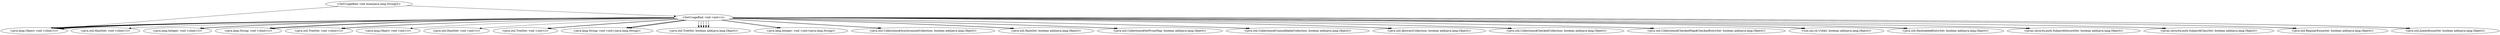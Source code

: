 digraph "call-graph" {
    "<SetUsageBad: void main(java.lang.String[])>"
    "<java.lang.Object: void <clinit>()>"
    "<SetUsageBad: void main(java.lang.String[])>"->"<java.lang.Object: void <clinit>()>";
    "<SetUsageBad: void <init>()>"
    "<SetUsageBad: void main(java.lang.String[])>"->"<SetUsageBad: void <init>()>";
    "<java.util.HashSet: void <clinit>()>"
    "<SetUsageBad: void <init>()>"->"<java.util.HashSet: void <clinit>()>";
    "<SetUsageBad: void <init>()>"->"<java.lang.Object: void <clinit>()>";
    "<java.lang.Integer: void <clinit>()>"
    "<SetUsageBad: void <init>()>"->"<java.lang.Integer: void <clinit>()>";
    "<SetUsageBad: void <init>()>"->"<java.lang.Object: void <clinit>()>";
    "<java.lang.String: void <clinit>()>"
    "<SetUsageBad: void <init>()>"->"<java.lang.String: void <clinit>()>";
    "<SetUsageBad: void <init>()>"->"<java.lang.Object: void <clinit>()>";
    "<SetUsageBad: void <init>()>"->"<java.lang.Integer: void <clinit>()>";
    "<SetUsageBad: void <init>()>"->"<java.lang.Object: void <clinit>()>";
    "<SetUsageBad: void <init>()>"->"<java.lang.String: void <clinit>()>";
    "<SetUsageBad: void <init>()>"->"<java.lang.Object: void <clinit>()>";
    "<SetUsageBad: void <init>()>"->"<java.lang.String: void <clinit>()>";
    "<SetUsageBad: void <init>()>"->"<java.lang.Object: void <clinit>()>";
    "<java.util.TreeSet: void <clinit>()>"
    "<SetUsageBad: void <init>()>"->"<java.util.TreeSet: void <clinit>()>";
    "<SetUsageBad: void <init>()>"->"<java.lang.Object: void <clinit>()>";
    "<SetUsageBad: void <init>()>"->"<java.util.TreeSet: void <clinit>()>";
    "<SetUsageBad: void <init>()>"->"<java.lang.Object: void <clinit>()>";
    "<java.lang.Object: void <init>()>"
    "<SetUsageBad: void <init>()>"->"<java.lang.Object: void <init>()>";
    "<java.util.HashSet: void <init>()>"
    "<SetUsageBad: void <init>()>"->"<java.util.HashSet: void <init>()>";
    "<java.util.TreeSet: void <init>()>"
    "<SetUsageBad: void <init>()>"->"<java.util.TreeSet: void <init>()>";
    "<SetUsageBad: void <init>()>"->"<java.util.TreeSet: void <init>()>";
    "<java.lang.String: void <init>(java.lang.String)>"
    "<SetUsageBad: void <init>()>"->"<java.lang.String: void <init>(java.lang.String)>";
    "<java.util.TreeSet: boolean add(java.lang.Object)>"
    "<SetUsageBad: void <init>()>"->"<java.util.TreeSet: boolean add(java.lang.Object)>";
    "<SetUsageBad: void <init>()>"->"<java.lang.String: void <init>(java.lang.String)>";
    "<SetUsageBad: void <init>()>"->"<java.util.TreeSet: boolean add(java.lang.Object)>";
    "<java.lang.Integer: void <init>(java.lang.String)>"
    "<SetUsageBad: void <init>()>"->"<java.lang.Integer: void <init>(java.lang.String)>";
    "<SetUsageBad: void <init>()>"->"<java.util.TreeSet: boolean add(java.lang.Object)>";
    "<SetUsageBad: void <init>()>"->"<java.lang.String: void <init>(java.lang.String)>";
    "<SetUsageBad: void <init>()>"->"<java.util.TreeSet: boolean add(java.lang.Object)>";
    "<java.util.Collections$SynchronizedCollection: boolean add(java.lang.Object)>"
    "<SetUsageBad: void <init>()>"->"<java.util.Collections$SynchronizedCollection: boolean add(java.lang.Object)>";
    "<java.util.HashSet: boolean add(java.lang.Object)>"
    "<SetUsageBad: void <init>()>"->"<java.util.HashSet: boolean add(java.lang.Object)>";
    "<java.util.Collections$SetFromMap: boolean add(java.lang.Object)>"
    "<SetUsageBad: void <init>()>"->"<java.util.Collections$SetFromMap: boolean add(java.lang.Object)>";
    "<java.util.Collections$UnmodifiableCollection: boolean add(java.lang.Object)>"
    "<SetUsageBad: void <init>()>"->"<java.util.Collections$UnmodifiableCollection: boolean add(java.lang.Object)>";
    "<java.util.AbstractCollection: boolean add(java.lang.Object)>"
    "<SetUsageBad: void <init>()>"->"<java.util.AbstractCollection: boolean add(java.lang.Object)>";
    "<java.util.Collections$CheckedCollection: boolean add(java.lang.Object)>"
    "<SetUsageBad: void <init>()>"->"<java.util.Collections$CheckedCollection: boolean add(java.lang.Object)>";
    "<java.util.Collections$CheckedMap$CheckedEntrySet: boolean add(java.lang.Object)>"
    "<SetUsageBad: void <init>()>"->"<java.util.Collections$CheckedMap$CheckedEntrySet: boolean add(java.lang.Object)>";
    "<sun.nio.ch.Util$2: boolean add(java.lang.Object)>"
    "<SetUsageBad: void <init>()>"->"<sun.nio.ch.Util$2: boolean add(java.lang.Object)>";
    "<java.util.Hashtable$EntrySet: boolean add(java.lang.Object)>"
    "<SetUsageBad: void <init>()>"->"<java.util.Hashtable$EntrySet: boolean add(java.lang.Object)>";
    "<javax.security.auth.Subject$SecureSet: boolean add(java.lang.Object)>"
    "<SetUsageBad: void <init>()>"->"<javax.security.auth.Subject$SecureSet: boolean add(java.lang.Object)>";
    "<javax.security.auth.Subject$ClassSet: boolean add(java.lang.Object)>"
    "<SetUsageBad: void <init>()>"->"<javax.security.auth.Subject$ClassSet: boolean add(java.lang.Object)>";
    "<java.util.RegularEnumSet: boolean add(java.lang.Object)>"
    "<SetUsageBad: void <init>()>"->"<java.util.RegularEnumSet: boolean add(java.lang.Object)>";
    "<java.util.JumboEnumSet: boolean add(java.lang.Object)>"
    "<SetUsageBad: void <init>()>"->"<java.util.JumboEnumSet: boolean add(java.lang.Object)>";
    "<SetUsageBad: void <init>()>"->"<java.lang.Integer: void <init>(java.lang.String)>";
    "<SetUsageBad: void <init>()>"->"<java.util.TreeSet: boolean add(java.lang.Object)>";
    "<SetUsageBad: void <init>()>"->"<java.util.Collections$SynchronizedCollection: boolean add(java.lang.Object)>";
    "<SetUsageBad: void <init>()>"->"<java.util.HashSet: boolean add(java.lang.Object)>";
    "<SetUsageBad: void <init>()>"->"<java.util.Collections$SetFromMap: boolean add(java.lang.Object)>";
    "<SetUsageBad: void <init>()>"->"<java.util.Collections$UnmodifiableCollection: boolean add(java.lang.Object)>";
    "<SetUsageBad: void <init>()>"->"<java.util.AbstractCollection: boolean add(java.lang.Object)>";
    "<SetUsageBad: void <init>()>"->"<java.util.Collections$CheckedCollection: boolean add(java.lang.Object)>";
    "<SetUsageBad: void <init>()>"->"<java.util.Collections$CheckedMap$CheckedEntrySet: boolean add(java.lang.Object)>";
    "<SetUsageBad: void <init>()>"->"<sun.nio.ch.Util$2: boolean add(java.lang.Object)>";
    "<SetUsageBad: void <init>()>"->"<java.util.Hashtable$EntrySet: boolean add(java.lang.Object)>";
    "<SetUsageBad: void <init>()>"->"<javax.security.auth.Subject$SecureSet: boolean add(java.lang.Object)>";
    "<SetUsageBad: void <init>()>"->"<javax.security.auth.Subject$ClassSet: boolean add(java.lang.Object)>";
    "<SetUsageBad: void <init>()>"->"<java.util.RegularEnumSet: boolean add(java.lang.Object)>";
    "<SetUsageBad: void <init>()>"->"<java.util.JumboEnumSet: boolean add(java.lang.Object)>";
}
